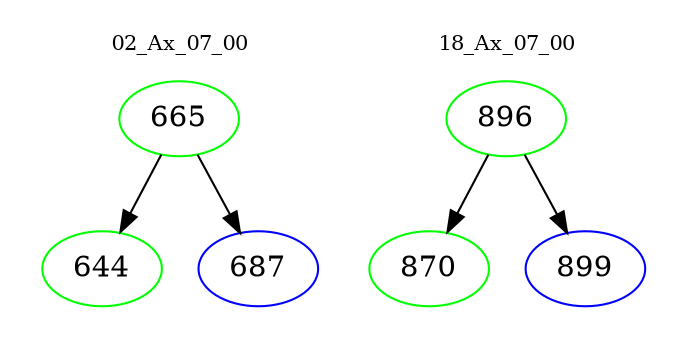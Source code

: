 digraph{
subgraph cluster_0 {
color = white
label = "02_Ax_07_00";
fontsize=10;
T0_665 [label="665", color="green"]
T0_665 -> T0_644 [color="black"]
T0_644 [label="644", color="green"]
T0_665 -> T0_687 [color="black"]
T0_687 [label="687", color="blue"]
}
subgraph cluster_1 {
color = white
label = "18_Ax_07_00";
fontsize=10;
T1_896 [label="896", color="green"]
T1_896 -> T1_870 [color="black"]
T1_870 [label="870", color="green"]
T1_896 -> T1_899 [color="black"]
T1_899 [label="899", color="blue"]
}
}
